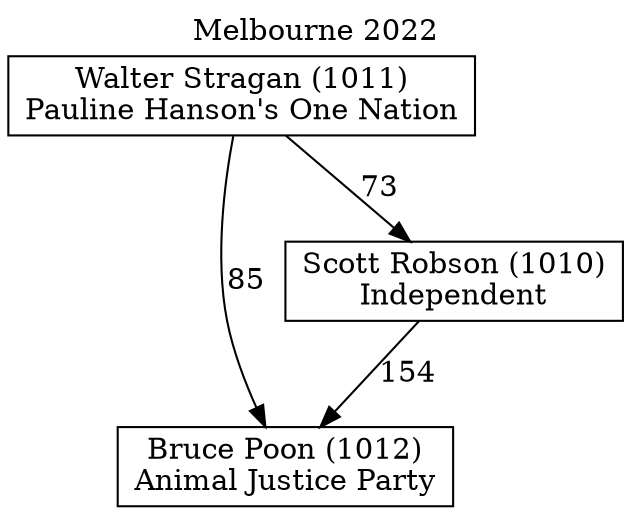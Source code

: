 // House preference flow
digraph "Bruce Poon (1012)_Melbourne_2022" {
	graph [label="Melbourne 2022" labelloc=t mclimit=10]
	node [shape=box]
	"Bruce Poon (1012)" [label="Bruce Poon (1012)
Animal Justice Party"]
	"Scott Robson (1010)" [label="Scott Robson (1010)
Independent"]
	"Walter Stragan (1011)" [label="Walter Stragan (1011)
Pauline Hanson's One Nation"]
	"Scott Robson (1010)" -> "Bruce Poon (1012)" [label=154]
	"Walter Stragan (1011)" -> "Scott Robson (1010)" [label=73]
	"Walter Stragan (1011)" -> "Bruce Poon (1012)" [label=85]
}
